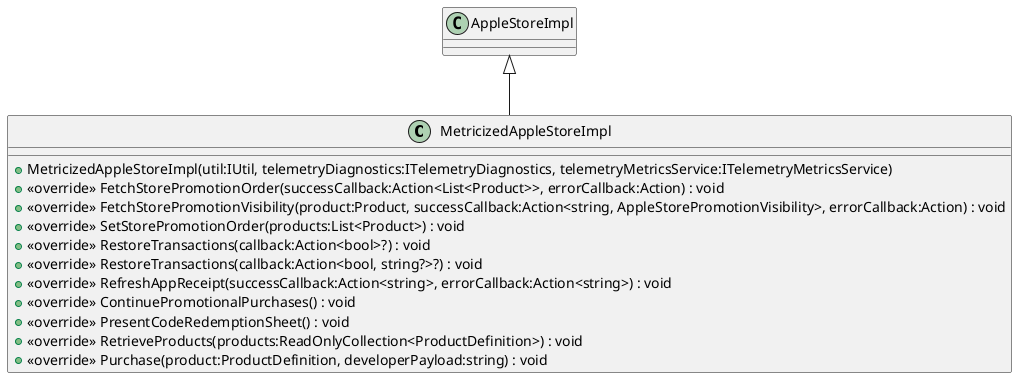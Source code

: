 @startuml
class MetricizedAppleStoreImpl {
    + MetricizedAppleStoreImpl(util:IUtil, telemetryDiagnostics:ITelemetryDiagnostics, telemetryMetricsService:ITelemetryMetricsService)
    + <<override>> FetchStorePromotionOrder(successCallback:Action<List<Product>>, errorCallback:Action) : void
    + <<override>> FetchStorePromotionVisibility(product:Product, successCallback:Action<string, AppleStorePromotionVisibility>, errorCallback:Action) : void
    + <<override>> SetStorePromotionOrder(products:List<Product>) : void
    + <<override>> RestoreTransactions(callback:Action<bool>?) : void
    + <<override>> RestoreTransactions(callback:Action<bool, string?>?) : void
    + <<override>> RefreshAppReceipt(successCallback:Action<string>, errorCallback:Action<string>) : void
    + <<override>> ContinuePromotionalPurchases() : void
    + <<override>> PresentCodeRedemptionSheet() : void
    + <<override>> RetrieveProducts(products:ReadOnlyCollection<ProductDefinition>) : void
    + <<override>> Purchase(product:ProductDefinition, developerPayload:string) : void
}
AppleStoreImpl <|-- MetricizedAppleStoreImpl
@enduml
